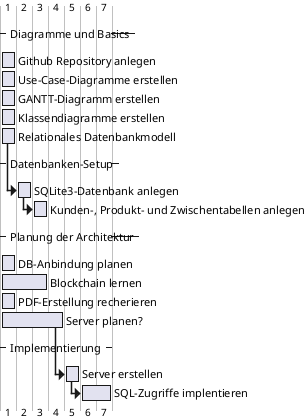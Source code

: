 
@startgantt Gantt-Diagramm

--Diagramme und Basics--

[Github Repository anlegen] requires 1 day
[Use-Case-Diagramme erstellen] requires 1 day
[GANTT-Diagramm erstellen] requires 1 day
[Klassendiagramme erstellen] requires 1 day
[Relationales Datenbankmodell] requires 1 day

--Datenbanken-Setup--
[SQLite3-Datenbank anlegen] requires 1 day 
[SQLite3-Datenbank anlegen] starts at [Relationales Datenbankmodell]'s end
[Kunden-, Produkt- und Zwischentabellen anlegen] requires 1 day
[Kunden-, Produkt- und Zwischentabellen anlegen] starts at [SQLite3-Datenbank anlegen]'s end

--Planung der Architektur--
[DB-Anbindung planen] requires 1 day
[Blockchain lernen] requires 3 days
[PDF-Erstellung recherieren] requires 1 day
[Server planen?] requires 4 days

--Implementierung--
[Server erstellen] requires 1 day
[Server erstellen] starts at [Server planen?]'s end
[SQL-Zugriffe implentieren] requires 2 days
[SQL-Zugriffe implentieren] starts at [Server erstellen]'s end
@endgantt
